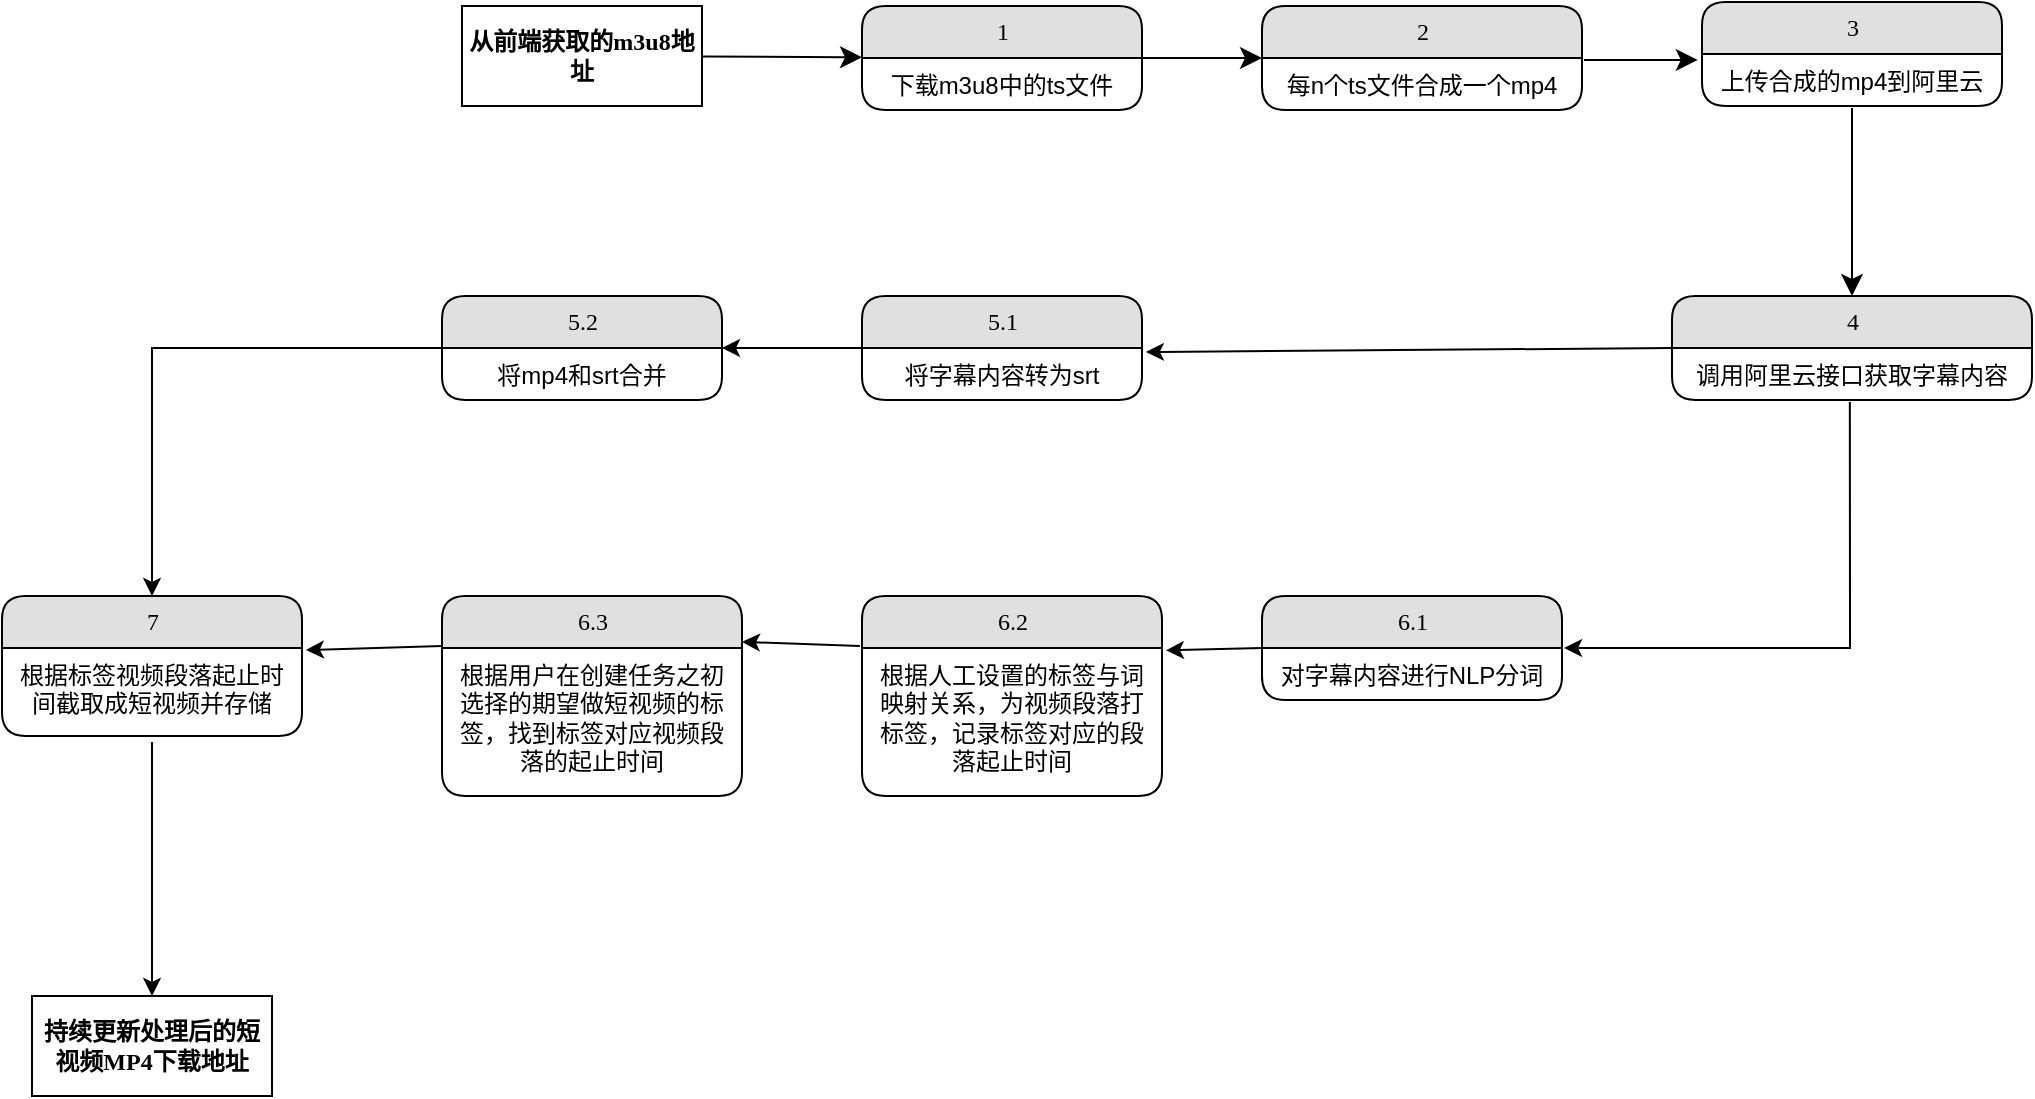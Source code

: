 <mxfile version="20.5.1" type="github">
  <diagram name="Page-1" id="52a04d89-c75d-2922-d76d-85b35f80e030">
    <mxGraphModel dx="1426" dy="769" grid="1" gridSize="10" guides="1" tooltips="1" connect="1" arrows="1" fold="1" page="1" pageScale="1" pageWidth="1100" pageHeight="850" background="none" math="0" shadow="0">
      <root>
        <mxCell id="0" />
        <mxCell id="1" parent="0" />
        <mxCell id="17472293e6e8944d-29" value="持续更新处理后的短视频MP4下载地址" style="whiteSpace=wrap;html=1;rounded=0;shadow=0;comic=0;labelBackgroundColor=none;strokeWidth=1;fontFamily=Verdana;fontSize=12;align=center;fontStyle=1" parent="1" vertex="1">
          <mxGeometry x="45" y="550" width="120" height="50" as="geometry" />
        </mxCell>
        <mxCell id="1fdf3b25b50cf41e-27" style="edgeStyle=none;html=1;labelBackgroundColor=none;startFill=0;startSize=8;endFill=1;endSize=8;fontFamily=Verdana;fontSize=12;" parent="1" source="17472293e6e8944d-30" target="1fdf3b25b50cf41e-1" edge="1">
          <mxGeometry relative="1" as="geometry" />
        </mxCell>
        <mxCell id="17472293e6e8944d-30" value="从前端获取的m3u8地址" style="whiteSpace=wrap;html=1;rounded=0;shadow=0;comic=0;labelBackgroundColor=none;strokeWidth=1;fontFamily=Verdana;fontSize=12;align=center;fontStyle=1" parent="1" vertex="1">
          <mxGeometry x="260" y="55" width="120" height="50" as="geometry" />
        </mxCell>
        <mxCell id="1fdf3b25b50cf41e-29" style="edgeStyle=none;html=1;labelBackgroundColor=none;startFill=0;startSize=8;endFill=1;endSize=8;fontFamily=Verdana;fontSize=12;" parent="1" source="1fdf3b25b50cf41e-1" target="1fdf3b25b50cf41e-7" edge="1">
          <mxGeometry relative="1" as="geometry" />
        </mxCell>
        <mxCell id="1fdf3b25b50cf41e-1" value="1" style="swimlane;html=1;fontStyle=0;childLayout=stackLayout;horizontal=1;startSize=26;fillColor=#e0e0e0;horizontalStack=0;resizeParent=1;resizeLast=0;collapsible=1;marginBottom=0;swimlaneFillColor=#ffffff;align=center;rounded=1;shadow=0;comic=0;labelBackgroundColor=none;strokeWidth=1;fontFamily=Verdana;fontSize=12" parent="1" vertex="1">
          <mxGeometry x="460" y="55" width="140" height="52" as="geometry" />
        </mxCell>
        <mxCell id="1fdf3b25b50cf41e-2" value="下载m3u8中的ts文件" style="text;html=1;strokeColor=none;fillColor=none;spacingLeft=4;spacingRight=4;whiteSpace=wrap;overflow=hidden;rotatable=0;points=[[0,0.5],[1,0.5]];portConstraint=eastwest;align=center;" parent="1fdf3b25b50cf41e-1" vertex="1">
          <mxGeometry y="26" width="140" height="26" as="geometry" />
        </mxCell>
        <mxCell id="1fdf3b25b50cf41e-35" style="edgeStyle=none;html=1;labelBackgroundColor=none;startFill=0;startSize=8;endFill=1;endSize=8;fontFamily=Verdana;fontSize=12;exitX=1.006;exitY=0.038;exitDx=0;exitDy=0;exitPerimeter=0;entryX=-0.014;entryY=0.115;entryDx=0;entryDy=0;entryPerimeter=0;" parent="1" source="1fdf3b25b50cf41e-8" target="1fdf3b25b50cf41e-10" edge="1">
          <mxGeometry relative="1" as="geometry">
            <mxPoint x="800.0" y="179.93" as="targetPoint" />
          </mxGeometry>
        </mxCell>
        <mxCell id="1fdf3b25b50cf41e-7" value="2" style="swimlane;html=1;fontStyle=0;childLayout=stackLayout;horizontal=1;startSize=26;fillColor=#e0e0e0;horizontalStack=0;resizeParent=1;resizeLast=0;collapsible=1;marginBottom=0;swimlaneFillColor=#ffffff;align=center;rounded=1;shadow=0;comic=0;labelBackgroundColor=none;strokeWidth=1;fontFamily=Verdana;fontSize=12" parent="1" vertex="1">
          <mxGeometry x="660" y="55" width="160" height="52" as="geometry" />
        </mxCell>
        <mxCell id="1fdf3b25b50cf41e-8" value="每n个ts文件合成一个mp4" style="text;html=1;strokeColor=none;fillColor=none;spacingLeft=4;spacingRight=4;whiteSpace=wrap;overflow=hidden;rotatable=0;points=[[0,0.5],[1,0.5]];portConstraint=eastwest;align=center;" parent="1fdf3b25b50cf41e-7" vertex="1">
          <mxGeometry y="26" width="160" height="26" as="geometry" />
        </mxCell>
        <mxCell id="1fdf3b25b50cf41e-9" value="3" style="swimlane;html=1;fontStyle=0;childLayout=stackLayout;horizontal=1;startSize=26;fillColor=#e0e0e0;horizontalStack=0;resizeParent=1;resizeLast=0;collapsible=1;marginBottom=0;swimlaneFillColor=#ffffff;align=center;rounded=1;shadow=0;comic=0;labelBackgroundColor=none;strokeWidth=1;fontFamily=Verdana;fontSize=12" parent="1" vertex="1">
          <mxGeometry x="880" y="53" width="150" height="52" as="geometry" />
        </mxCell>
        <mxCell id="1fdf3b25b50cf41e-10" value="上传合成的mp4到阿里云" style="text;html=1;strokeColor=none;fillColor=none;spacingLeft=4;spacingRight=4;whiteSpace=wrap;overflow=hidden;rotatable=0;points=[[0,0.5],[1,0.5]];portConstraint=eastwest;align=center;" parent="1fdf3b25b50cf41e-9" vertex="1">
          <mxGeometry y="26" width="150" height="26" as="geometry" />
        </mxCell>
        <mxCell id="1fdf3b25b50cf41e-11" value="4" style="swimlane;html=1;fontStyle=0;childLayout=stackLayout;horizontal=1;startSize=26;fillColor=#e0e0e0;horizontalStack=0;resizeParent=1;resizeLast=0;collapsible=1;marginBottom=0;swimlaneFillColor=#ffffff;align=center;rounded=1;shadow=0;comic=0;labelBackgroundColor=none;strokeWidth=1;fontFamily=Verdana;fontSize=12" parent="1" vertex="1">
          <mxGeometry x="865" y="200" width="180" height="52" as="geometry" />
        </mxCell>
        <mxCell id="1fdf3b25b50cf41e-12" value="调用阿里云接口获取字幕内容" style="text;html=1;strokeColor=none;fillColor=none;spacingLeft=4;spacingRight=4;whiteSpace=wrap;overflow=hidden;rotatable=0;points=[[0,0.5],[1,0.5]];portConstraint=eastwest;align=center;" parent="1fdf3b25b50cf41e-11" vertex="1">
          <mxGeometry y="26" width="180" height="26" as="geometry" />
        </mxCell>
        <mxCell id="1fdf3b25b50cf41e-15" value="5.1" style="swimlane;html=1;fontStyle=0;childLayout=stackLayout;horizontal=1;startSize=26;fillColor=#e0e0e0;horizontalStack=0;resizeParent=1;resizeLast=0;collapsible=1;marginBottom=0;swimlaneFillColor=#ffffff;align=center;rounded=1;shadow=0;comic=0;labelBackgroundColor=none;strokeWidth=1;fontFamily=Verdana;fontSize=12" parent="1" vertex="1">
          <mxGeometry x="460" y="200" width="140" height="52" as="geometry" />
        </mxCell>
        <mxCell id="1fdf3b25b50cf41e-16" value="将字幕内容转为srt" style="text;html=1;strokeColor=none;fillColor=none;spacingLeft=4;spacingRight=4;whiteSpace=wrap;overflow=hidden;rotatable=0;points=[[0,0.5],[1,0.5]];portConstraint=eastwest;align=center;" parent="1fdf3b25b50cf41e-15" vertex="1">
          <mxGeometry y="26" width="140" height="26" as="geometry" />
        </mxCell>
        <mxCell id="npwbuWX2ULoGUnXchPWu-4" style="edgeStyle=none;html=1;labelBackgroundColor=none;startFill=0;startSize=8;endFill=1;endSize=8;fontFamily=Verdana;fontSize=12;exitX=0.5;exitY=1.038;exitDx=0;exitDy=0;exitPerimeter=0;entryX=0.5;entryY=0;entryDx=0;entryDy=0;" edge="1" parent="1" source="1fdf3b25b50cf41e-10" target="1fdf3b25b50cf41e-11">
          <mxGeometry relative="1" as="geometry">
            <mxPoint x="1005" y="150" as="targetPoint" />
            <mxPoint x="935" y="149.998" as="sourcePoint" />
          </mxGeometry>
        </mxCell>
        <mxCell id="npwbuWX2ULoGUnXchPWu-5" value="" style="endArrow=classic;html=1;rounded=0;entryX=1.014;entryY=0.077;entryDx=0;entryDy=0;entryPerimeter=0;exitX=0;exitY=0.5;exitDx=0;exitDy=0;" edge="1" parent="1" source="1fdf3b25b50cf41e-11" target="1fdf3b25b50cf41e-16">
          <mxGeometry width="50" height="50" relative="1" as="geometry">
            <mxPoint x="830" y="300" as="sourcePoint" />
            <mxPoint x="880" y="250" as="targetPoint" />
          </mxGeometry>
        </mxCell>
        <mxCell id="npwbuWX2ULoGUnXchPWu-6" value="5.2" style="swimlane;html=1;fontStyle=0;childLayout=stackLayout;horizontal=1;startSize=26;fillColor=#e0e0e0;horizontalStack=0;resizeParent=1;resizeLast=0;collapsible=1;marginBottom=0;swimlaneFillColor=#ffffff;align=center;rounded=1;shadow=0;comic=0;labelBackgroundColor=none;strokeWidth=1;fontFamily=Verdana;fontSize=12" vertex="1" parent="1">
          <mxGeometry x="250" y="200" width="140" height="52" as="geometry" />
        </mxCell>
        <mxCell id="npwbuWX2ULoGUnXchPWu-7" value="将mp4和srt合并" style="text;html=1;strokeColor=none;fillColor=none;spacingLeft=4;spacingRight=4;whiteSpace=wrap;overflow=hidden;rotatable=0;points=[[0,0.5],[1,0.5]];portConstraint=eastwest;align=center;" vertex="1" parent="npwbuWX2ULoGUnXchPWu-6">
          <mxGeometry y="26" width="140" height="26" as="geometry" />
        </mxCell>
        <mxCell id="npwbuWX2ULoGUnXchPWu-8" value="" style="endArrow=classic;html=1;rounded=0;entryX=1;entryY=0.5;entryDx=0;entryDy=0;exitX=0;exitY=0.5;exitDx=0;exitDy=0;" edge="1" parent="1" source="1fdf3b25b50cf41e-15" target="npwbuWX2ULoGUnXchPWu-6">
          <mxGeometry width="50" height="50" relative="1" as="geometry">
            <mxPoint x="660" y="225" as="sourcePoint" />
            <mxPoint x="601.96" y="227.002" as="targetPoint" />
          </mxGeometry>
        </mxCell>
        <mxCell id="npwbuWX2ULoGUnXchPWu-10" value="" style="endArrow=classic;html=1;rounded=0;exitX=0.494;exitY=1.038;exitDx=0;exitDy=0;exitPerimeter=0;entryX=1.007;entryY=0;entryDx=0;entryDy=0;entryPerimeter=0;" edge="1" parent="1" source="1fdf3b25b50cf41e-12" target="npwbuWX2ULoGUnXchPWu-12">
          <mxGeometry width="50" height="50" relative="1" as="geometry">
            <mxPoint x="960" y="360" as="sourcePoint" />
            <mxPoint x="800" y="380" as="targetPoint" />
            <Array as="points">
              <mxPoint x="954" y="376" />
            </Array>
          </mxGeometry>
        </mxCell>
        <mxCell id="npwbuWX2ULoGUnXchPWu-11" value="6.1" style="swimlane;html=1;fontStyle=0;childLayout=stackLayout;horizontal=1;startSize=26;fillColor=#e0e0e0;horizontalStack=0;resizeParent=1;resizeLast=0;collapsible=1;marginBottom=0;swimlaneFillColor=#ffffff;align=center;rounded=1;shadow=0;comic=0;labelBackgroundColor=none;strokeWidth=1;fontFamily=Verdana;fontSize=12" vertex="1" parent="1">
          <mxGeometry x="660" y="350" width="150" height="52" as="geometry" />
        </mxCell>
        <mxCell id="npwbuWX2ULoGUnXchPWu-12" value="对字幕内容进行NLP分词" style="text;html=1;strokeColor=none;fillColor=none;spacingLeft=4;spacingRight=4;whiteSpace=wrap;overflow=hidden;rotatable=0;points=[[0,0.5],[1,0.5]];portConstraint=eastwest;align=center;" vertex="1" parent="npwbuWX2ULoGUnXchPWu-11">
          <mxGeometry y="26" width="150" height="26" as="geometry" />
        </mxCell>
        <mxCell id="npwbuWX2ULoGUnXchPWu-13" value="6.2" style="swimlane;html=1;fontStyle=0;childLayout=stackLayout;horizontal=1;startSize=26;fillColor=#e0e0e0;horizontalStack=0;resizeParent=1;resizeLast=0;collapsible=1;marginBottom=0;swimlaneFillColor=#ffffff;align=center;rounded=1;shadow=0;comic=0;labelBackgroundColor=none;strokeWidth=1;fontFamily=Verdana;fontSize=12" vertex="1" parent="1">
          <mxGeometry x="460" y="350" width="150" height="100" as="geometry" />
        </mxCell>
        <mxCell id="npwbuWX2ULoGUnXchPWu-14" value="根据人工设置的标签与词映射关系，为视频段落打标签，记录标签对应的段落起止时间" style="text;html=1;strokeColor=none;fillColor=none;spacingLeft=4;spacingRight=4;whiteSpace=wrap;overflow=hidden;rotatable=0;points=[[0,0.5],[1,0.5]];portConstraint=eastwest;align=center;" vertex="1" parent="npwbuWX2ULoGUnXchPWu-13">
          <mxGeometry y="26" width="150" height="74" as="geometry" />
        </mxCell>
        <mxCell id="npwbuWX2ULoGUnXchPWu-15" value="" style="endArrow=classic;html=1;rounded=0;entryX=1.013;entryY=0.016;entryDx=0;entryDy=0;entryPerimeter=0;exitX=0;exitY=0.5;exitDx=0;exitDy=0;" edge="1" parent="1" source="npwbuWX2ULoGUnXchPWu-11" target="npwbuWX2ULoGUnXchPWu-14">
          <mxGeometry width="50" height="50" relative="1" as="geometry">
            <mxPoint x="650" y="377" as="sourcePoint" />
            <mxPoint x="800" y="370" as="targetPoint" />
          </mxGeometry>
        </mxCell>
        <mxCell id="npwbuWX2ULoGUnXchPWu-16" value="6.3" style="swimlane;html=1;fontStyle=0;childLayout=stackLayout;horizontal=1;startSize=26;fillColor=#e0e0e0;horizontalStack=0;resizeParent=1;resizeLast=0;collapsible=1;marginBottom=0;swimlaneFillColor=#ffffff;align=center;rounded=1;shadow=0;comic=0;labelBackgroundColor=none;strokeWidth=1;fontFamily=Verdana;fontSize=12" vertex="1" parent="1">
          <mxGeometry x="250" y="350" width="150" height="100" as="geometry" />
        </mxCell>
        <mxCell id="npwbuWX2ULoGUnXchPWu-17" value="根据用户在创建任务之初选择的期望做短视频的标签，找到标签对应视频段落的起止时间" style="text;html=1;strokeColor=none;fillColor=none;spacingLeft=4;spacingRight=4;whiteSpace=wrap;overflow=hidden;rotatable=0;points=[[0,0.5],[1,0.5]];portConstraint=eastwest;align=center;" vertex="1" parent="npwbuWX2ULoGUnXchPWu-16">
          <mxGeometry y="26" width="150" height="74" as="geometry" />
        </mxCell>
        <mxCell id="npwbuWX2ULoGUnXchPWu-18" value="" style="endArrow=classic;html=1;rounded=0;entryX=1;entryY=-0.041;entryDx=0;entryDy=0;entryPerimeter=0;exitX=-0.007;exitY=-0.014;exitDx=0;exitDy=0;exitPerimeter=0;" edge="1" parent="1" source="npwbuWX2ULoGUnXchPWu-14" target="npwbuWX2ULoGUnXchPWu-17">
          <mxGeometry width="50" height="50" relative="1" as="geometry">
            <mxPoint x="410" y="450" as="sourcePoint" />
            <mxPoint x="460" y="400" as="targetPoint" />
          </mxGeometry>
        </mxCell>
        <mxCell id="npwbuWX2ULoGUnXchPWu-19" value="7" style="swimlane;html=1;fontStyle=0;childLayout=stackLayout;horizontal=1;startSize=26;fillColor=#e0e0e0;horizontalStack=0;resizeParent=1;resizeLast=0;collapsible=1;marginBottom=0;swimlaneFillColor=#ffffff;align=center;rounded=1;shadow=0;comic=0;labelBackgroundColor=none;strokeWidth=1;fontFamily=Verdana;fontSize=12" vertex="1" parent="1">
          <mxGeometry x="30" y="350" width="150" height="70" as="geometry" />
        </mxCell>
        <mxCell id="npwbuWX2ULoGUnXchPWu-20" value="根据标签视频段落起止时间截取成短视频并存储" style="text;html=1;strokeColor=none;fillColor=none;spacingLeft=4;spacingRight=4;whiteSpace=wrap;overflow=hidden;rotatable=0;points=[[0,0.5],[1,0.5]];portConstraint=eastwest;align=center;" vertex="1" parent="npwbuWX2ULoGUnXchPWu-19">
          <mxGeometry y="26" width="150" height="44" as="geometry" />
        </mxCell>
        <mxCell id="npwbuWX2ULoGUnXchPWu-21" value="" style="endArrow=classic;html=1;rounded=0;exitX=0;exitY=0.5;exitDx=0;exitDy=0;entryX=0.5;entryY=0;entryDx=0;entryDy=0;" edge="1" parent="1" source="npwbuWX2ULoGUnXchPWu-6" target="npwbuWX2ULoGUnXchPWu-19">
          <mxGeometry width="50" height="50" relative="1" as="geometry">
            <mxPoint x="290" y="290" as="sourcePoint" />
            <mxPoint x="340" y="240" as="targetPoint" />
            <Array as="points">
              <mxPoint x="105" y="226" />
            </Array>
          </mxGeometry>
        </mxCell>
        <mxCell id="npwbuWX2ULoGUnXchPWu-22" value="" style="endArrow=classic;html=1;rounded=0;entryX=1.013;entryY=0.023;entryDx=0;entryDy=0;entryPerimeter=0;exitX=0;exitY=0.25;exitDx=0;exitDy=0;" edge="1" parent="1" source="npwbuWX2ULoGUnXchPWu-16" target="npwbuWX2ULoGUnXchPWu-20">
          <mxGeometry width="50" height="50" relative="1" as="geometry">
            <mxPoint x="220" y="490" as="sourcePoint" />
            <mxPoint x="270" y="440" as="targetPoint" />
          </mxGeometry>
        </mxCell>
        <mxCell id="npwbuWX2ULoGUnXchPWu-23" value="" style="endArrow=classic;html=1;rounded=0;exitX=0.5;exitY=1.068;exitDx=0;exitDy=0;exitPerimeter=0;entryX=0.5;entryY=0;entryDx=0;entryDy=0;" edge="1" parent="1" source="npwbuWX2ULoGUnXchPWu-20" target="17472293e6e8944d-29">
          <mxGeometry width="50" height="50" relative="1" as="geometry">
            <mxPoint x="125" y="440" as="sourcePoint" />
            <mxPoint x="45" y="540" as="targetPoint" />
          </mxGeometry>
        </mxCell>
      </root>
    </mxGraphModel>
  </diagram>
</mxfile>
